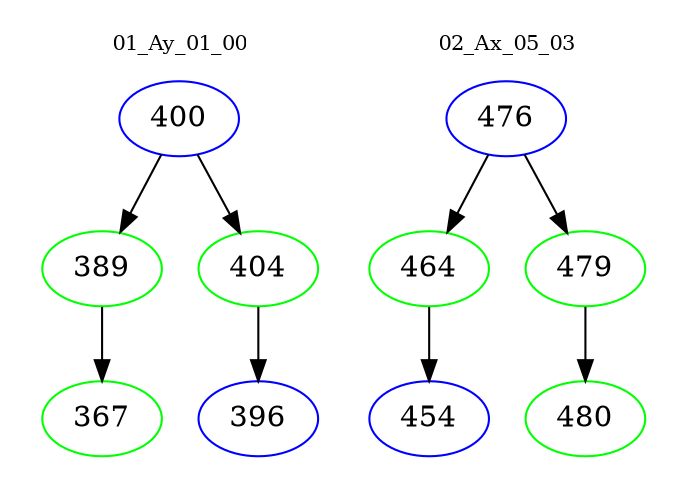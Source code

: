 digraph{
subgraph cluster_0 {
color = white
label = "01_Ay_01_00";
fontsize=10;
T0_400 [label="400", color="blue"]
T0_400 -> T0_389 [color="black"]
T0_389 [label="389", color="green"]
T0_389 -> T0_367 [color="black"]
T0_367 [label="367", color="green"]
T0_400 -> T0_404 [color="black"]
T0_404 [label="404", color="green"]
T0_404 -> T0_396 [color="black"]
T0_396 [label="396", color="blue"]
}
subgraph cluster_1 {
color = white
label = "02_Ax_05_03";
fontsize=10;
T1_476 [label="476", color="blue"]
T1_476 -> T1_464 [color="black"]
T1_464 [label="464", color="green"]
T1_464 -> T1_454 [color="black"]
T1_454 [label="454", color="blue"]
T1_476 -> T1_479 [color="black"]
T1_479 [label="479", color="green"]
T1_479 -> T1_480 [color="black"]
T1_480 [label="480", color="green"]
}
}
